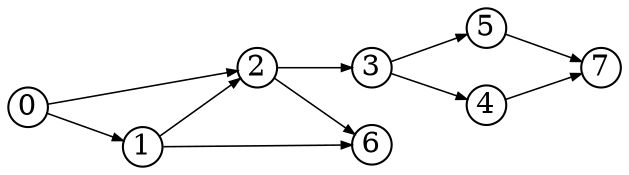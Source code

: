 digraph{
  rankdir=LR
  node [shape=circle,fixedsize=true,width=.26]
  edge [penwidth=0.75,arrowsize=0.5]
  7 -> {}
  6 -> {}
  5 -> {7}
  4 -> {7}
  3 -> {4 5}
  2 -> {3 6}
  1 -> {2 6}
  0 -> {1 2}
}
